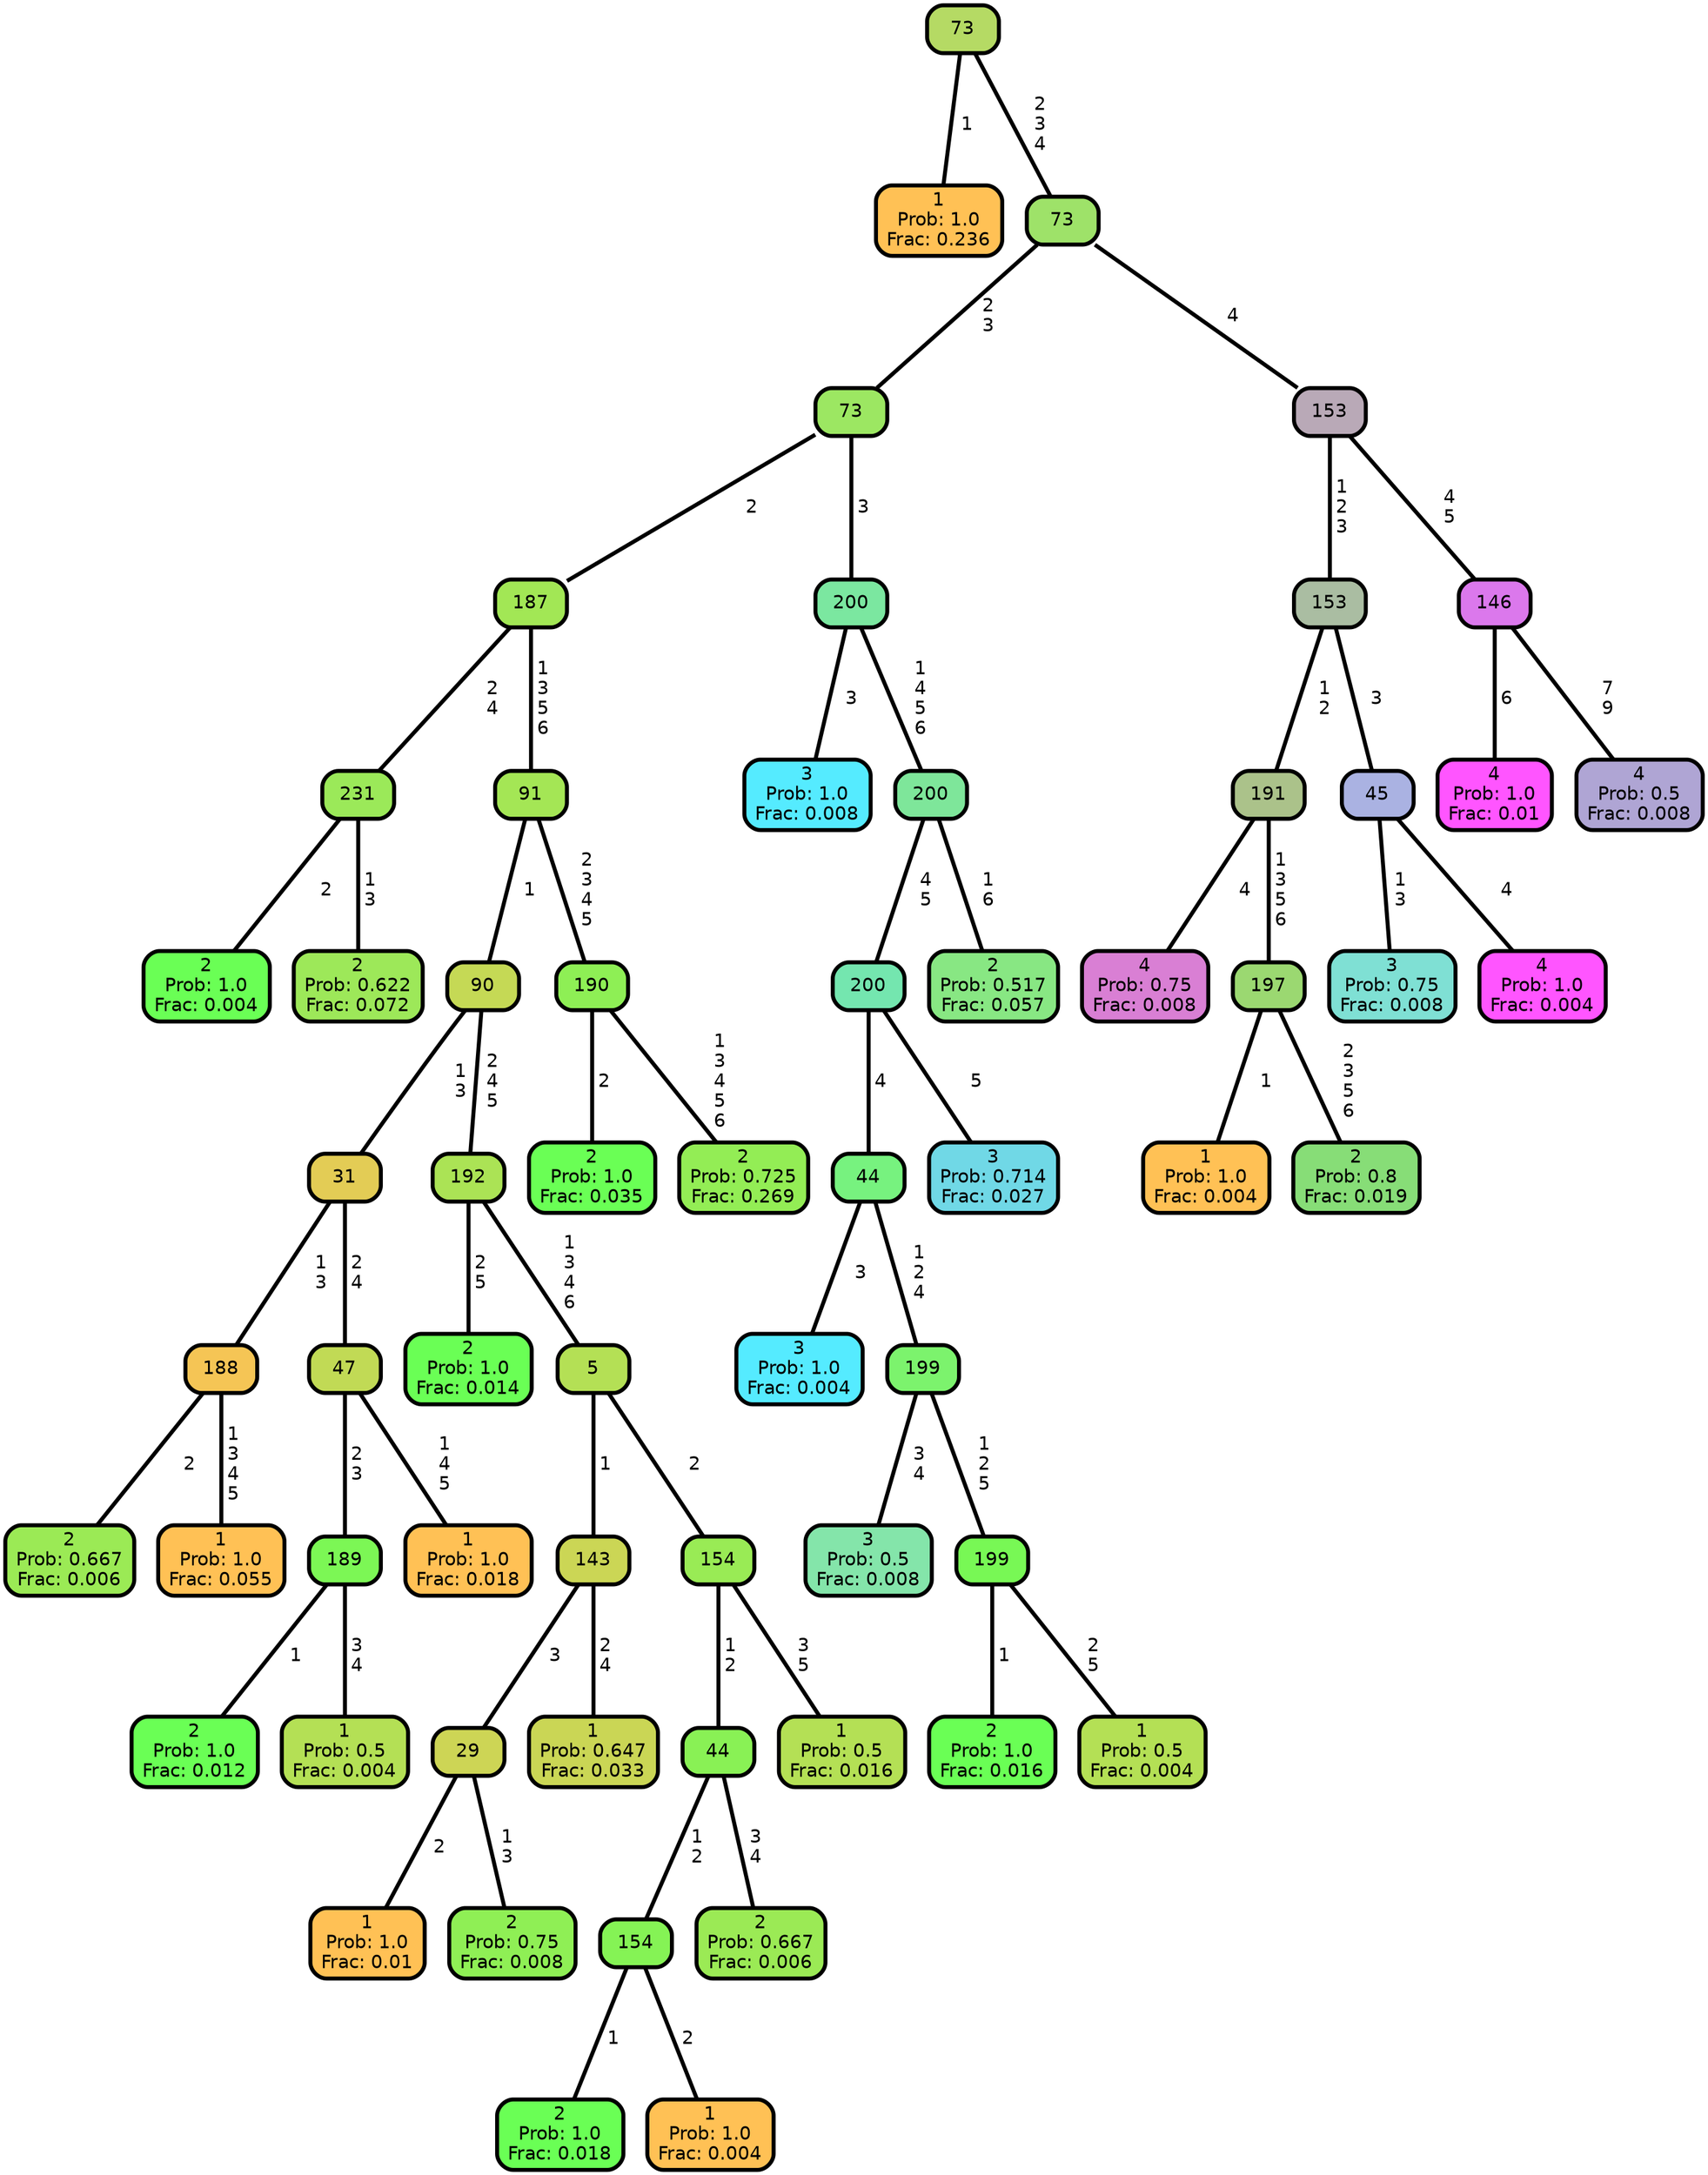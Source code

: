 graph Tree {
node [shape=box, style="filled, rounded",color="black",penwidth="3",fontcolor="black",                 fontname=helvetica] ;
graph [ranksep="0 equally", splines=straight,                 bgcolor=transparent, dpi=200] ;
edge [fontname=helvetica, color=black] ;
0 [label="1
Prob: 1.0
Frac: 0.236", fillcolor="#ffc155"] ;
1 [label="73", fillcolor="#b5da64"] ;
2 [label="2
Prob: 1.0
Frac: 0.004", fillcolor="#6aff55"] ;
3 [label="231", fillcolor="#9be959"] ;
4 [label="2
Prob: 0.622
Frac: 0.072", fillcolor="#9de859"] ;
5 [label="187", fillcolor="#a2e755"] ;
6 [label="2
Prob: 0.667
Frac: 0.006", fillcolor="#9bea55"] ;
7 [label="188", fillcolor="#f5c555"] ;
8 [label="1
Prob: 1.0
Frac: 0.055", fillcolor="#ffc155"] ;
9 [label="31", fillcolor="#e3cc55"] ;
10 [label="2
Prob: 1.0
Frac: 0.012", fillcolor="#6aff55"] ;
11 [label="189", fillcolor="#7cf755"] ;
12 [label="1
Prob: 0.5
Frac: 0.004", fillcolor="#b4e055"] ;
13 [label="47", fillcolor="#c1da55"] ;
14 [label="1
Prob: 1.0
Frac: 0.018", fillcolor="#ffc155"] ;
15 [label="90", fillcolor="#c5d955"] ;
16 [label="2
Prob: 1.0
Frac: 0.014", fillcolor="#6aff55"] ;
17 [label="192", fillcolor="#abe355"] ;
18 [label="1
Prob: 1.0
Frac: 0.01", fillcolor="#ffc155"] ;
19 [label="29", fillcolor="#cdd555"] ;
20 [label="2
Prob: 0.75
Frac: 0.008", fillcolor="#8fef55"] ;
21 [label="143", fillcolor="#cbd655"] ;
22 [label="1
Prob: 0.647
Frac: 0.033", fillcolor="#cad655"] ;
23 [label="5", fillcolor="#b4e055"] ;
24 [label="2
Prob: 1.0
Frac: 0.018", fillcolor="#6aff55"] ;
25 [label="154", fillcolor="#85f355"] ;
26 [label="1
Prob: 1.0
Frac: 0.004", fillcolor="#ffc155"] ;
27 [label="44", fillcolor="#89f155"] ;
28 [label="2
Prob: 0.667
Frac: 0.006", fillcolor="#9bea55"] ;
29 [label="154", fillcolor="#99eb55"] ;
30 [label="1
Prob: 0.5
Frac: 0.016", fillcolor="#b4e055"] ;
31 [label="91", fillcolor="#a4e655"] ;
32 [label="2
Prob: 1.0
Frac: 0.035", fillcolor="#6aff55"] ;
33 [label="190", fillcolor="#8eef55"] ;
34 [label="2
Prob: 0.725
Frac: 0.269", fillcolor="#93ed55"] ;
35 [label="73", fillcolor="#9ce762"] ;
36 [label="3
Prob: 1.0
Frac: 0.008", fillcolor="#55ebff"] ;
37 [label="200", fillcolor="#7be7a0"] ;
38 [label="3
Prob: 1.0
Frac: 0.004", fillcolor="#55ebff"] ;
39 [label="44", fillcolor="#77f27f"] ;
40 [label="3
Prob: 0.5
Frac: 0.008", fillcolor="#84e5aa"] ;
41 [label="199", fillcolor="#7cf36d"] ;
42 [label="2
Prob: 1.0
Frac: 0.016", fillcolor="#6aff55"] ;
43 [label="199", fillcolor="#78f855"] ;
44 [label="1
Prob: 0.5
Frac: 0.004", fillcolor="#b4e055"] ;
45 [label="200", fillcolor="#74e6af"] ;
46 [label="3
Prob: 0.714
Frac: 0.027", fillcolor="#70d8e6"] ;
47 [label="200", fillcolor="#7ee69a"] ;
48 [label="2
Prob: 0.517
Frac: 0.057", fillcolor="#88e783"] ;
49 [label="73", fillcolor="#9ee269"] ;
50 [label="4
Prob: 0.75
Frac: 0.008", fillcolor="#d97fd4"] ;
51 [label="191", fillcolor="#abc28a"] ;
52 [label="1
Prob: 1.0
Frac: 0.004", fillcolor="#ffc155"] ;
53 [label="197", fillcolor="#9bd871"] ;
54 [label="2
Prob: 0.8
Frac: 0.019", fillcolor="#87dd77"] ;
55 [label="153", fillcolor="#aabda2"] ;
56 [label="3
Prob: 0.75
Frac: 0.008", fillcolor="#7fe0d4"] ;
57 [label="45", fillcolor="#aab2e2"] ;
58 [label="4
Prob: 1.0
Frac: 0.004", fillcolor="#ff55ff"] ;
59 [label="153", fillcolor="#b9a9b7"] ;
60 [label="4
Prob: 1.0
Frac: 0.01", fillcolor="#ff55ff"] ;
61 [label="146", fillcolor="#db78ec"] ;
62 [label="4
Prob: 0.5
Frac: 0.008", fillcolor="#afa5d4"] ;
1 -- 0 [label=" 1",penwidth=3] ;
1 -- 49 [label=" 2\n 3\n 4",penwidth=3] ;
3 -- 2 [label=" 2",penwidth=3] ;
3 -- 4 [label=" 1\n 3",penwidth=3] ;
5 -- 3 [label=" 2\n 4",penwidth=3] ;
5 -- 31 [label=" 1\n 3\n 5\n 6",penwidth=3] ;
7 -- 6 [label=" 2",penwidth=3] ;
7 -- 8 [label=" 1\n 3\n 4\n 5",penwidth=3] ;
9 -- 7 [label=" 1\n 3",penwidth=3] ;
9 -- 13 [label=" 2\n 4",penwidth=3] ;
11 -- 10 [label=" 1",penwidth=3] ;
11 -- 12 [label=" 3\n 4",penwidth=3] ;
13 -- 11 [label=" 2\n 3",penwidth=3] ;
13 -- 14 [label=" 1\n 4\n 5",penwidth=3] ;
15 -- 9 [label=" 1\n 3",penwidth=3] ;
15 -- 17 [label=" 2\n 4\n 5",penwidth=3] ;
17 -- 16 [label=" 2\n 5",penwidth=3] ;
17 -- 23 [label=" 1\n 3\n 4\n 6",penwidth=3] ;
19 -- 18 [label=" 2",penwidth=3] ;
19 -- 20 [label=" 1\n 3",penwidth=3] ;
21 -- 19 [label=" 3",penwidth=3] ;
21 -- 22 [label=" 2\n 4",penwidth=3] ;
23 -- 21 [label=" 1",penwidth=3] ;
23 -- 29 [label=" 2",penwidth=3] ;
25 -- 24 [label=" 1",penwidth=3] ;
25 -- 26 [label=" 2",penwidth=3] ;
27 -- 25 [label=" 1\n 2",penwidth=3] ;
27 -- 28 [label=" 3\n 4",penwidth=3] ;
29 -- 27 [label=" 1\n 2",penwidth=3] ;
29 -- 30 [label=" 3\n 5",penwidth=3] ;
31 -- 15 [label=" 1",penwidth=3] ;
31 -- 33 [label=" 2\n 3\n 4\n 5",penwidth=3] ;
33 -- 32 [label=" 2",penwidth=3] ;
33 -- 34 [label=" 1\n 3\n 4\n 5\n 6",penwidth=3] ;
35 -- 5 [label=" 2",penwidth=3] ;
35 -- 37 [label=" 3",penwidth=3] ;
37 -- 36 [label=" 3",penwidth=3] ;
37 -- 47 [label=" 1\n 4\n 5\n 6",penwidth=3] ;
39 -- 38 [label=" 3",penwidth=3] ;
39 -- 41 [label=" 1\n 2\n 4",penwidth=3] ;
41 -- 40 [label=" 3\n 4",penwidth=3] ;
41 -- 43 [label=" 1\n 2\n 5",penwidth=3] ;
43 -- 42 [label=" 1",penwidth=3] ;
43 -- 44 [label=" 2\n 5",penwidth=3] ;
45 -- 39 [label=" 4",penwidth=3] ;
45 -- 46 [label=" 5",penwidth=3] ;
47 -- 45 [label=" 4\n 5",penwidth=3] ;
47 -- 48 [label=" 1\n 6",penwidth=3] ;
49 -- 35 [label=" 2\n 3",penwidth=3] ;
49 -- 59 [label=" 4",penwidth=3] ;
51 -- 50 [label=" 4",penwidth=3] ;
51 -- 53 [label=" 1\n 3\n 5\n 6",penwidth=3] ;
53 -- 52 [label=" 1",penwidth=3] ;
53 -- 54 [label=" 2\n 3\n 5\n 6",penwidth=3] ;
55 -- 51 [label=" 1\n 2",penwidth=3] ;
55 -- 57 [label=" 3",penwidth=3] ;
57 -- 56 [label=" 1\n 3",penwidth=3] ;
57 -- 58 [label=" 4",penwidth=3] ;
59 -- 55 [label=" 1\n 2\n 3",penwidth=3] ;
59 -- 61 [label=" 4\n 5",penwidth=3] ;
61 -- 60 [label=" 6",penwidth=3] ;
61 -- 62 [label=" 7\n 9",penwidth=3] ;
{rank = same;}}